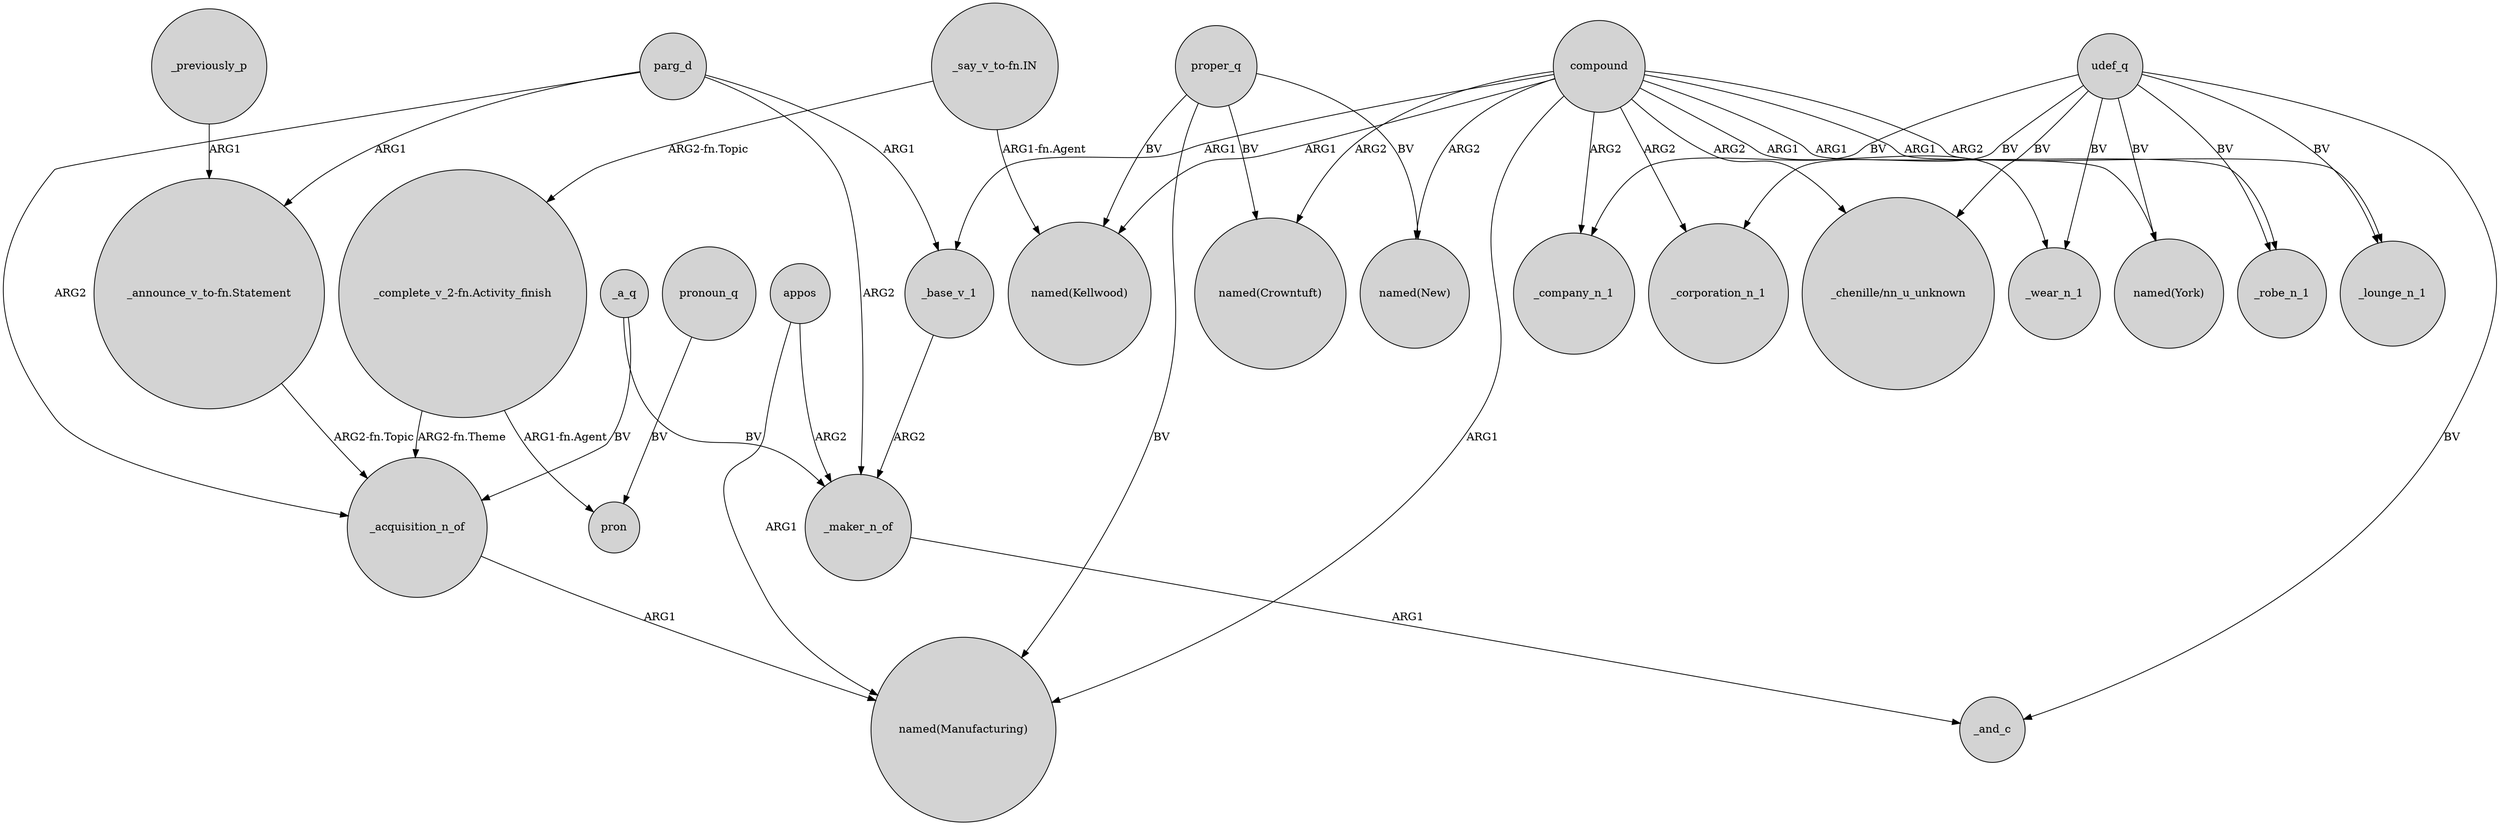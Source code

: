 digraph {
	node [shape=circle style=filled]
	_maker_n_of -> _and_c [label=ARG1]
	compound -> "named(New)" [label=ARG2]
	parg_d -> _acquisition_n_of [label=ARG2]
	udef_q -> _robe_n_1 [label=BV]
	compound -> "named(Manufacturing)" [label=ARG1]
	proper_q -> "named(Crowntuft)" [label=BV]
	proper_q -> "named(New)" [label=BV]
	compound -> _wear_n_1 [label=ARG1]
	compound -> _company_n_1 [label=ARG2]
	_acquisition_n_of -> "named(Manufacturing)" [label=ARG1]
	"_say_v_to-fn.IN" -> "_complete_v_2-fn.Activity_finish" [label="ARG2-fn.Topic"]
	compound -> _corporation_n_1 [label=ARG2]
	parg_d -> _maker_n_of [label=ARG2]
	appos -> _maker_n_of [label=ARG2]
	_base_v_1 -> _maker_n_of [label=ARG2]
	compound -> "named(Kellwood)" [label=ARG1]
	_previously_p -> "_announce_v_to-fn.Statement" [label=ARG1]
	"_complete_v_2-fn.Activity_finish" -> pron [label="ARG1-fn.Agent"]
	pronoun_q -> pron [label=BV]
	udef_q -> _corporation_n_1 [label=BV]
	parg_d -> "_announce_v_to-fn.Statement" [label=ARG1]
	compound -> "named(Crowntuft)" [label=ARG2]
	compound -> "named(York)" [label=ARG1]
	compound -> _lounge_n_1 [label=ARG2]
	compound -> _base_v_1 [label=ARG1]
	udef_q -> "named(York)" [label=BV]
	proper_q -> "named(Manufacturing)" [label=BV]
	compound -> _robe_n_1 [label=ARG1]
	udef_q -> "_chenille/nn_u_unknown" [label=BV]
	_a_q -> _maker_n_of [label=BV]
	appos -> "named(Manufacturing)" [label=ARG1]
	"_announce_v_to-fn.Statement" -> _acquisition_n_of [label="ARG2-fn.Topic"]
	parg_d -> _base_v_1 [label=ARG1]
	proper_q -> "named(Kellwood)" [label=BV]
	"_complete_v_2-fn.Activity_finish" -> _acquisition_n_of [label="ARG2-fn.Theme"]
	udef_q -> _and_c [label=BV]
	udef_q -> _wear_n_1 [label=BV]
	udef_q -> _lounge_n_1 [label=BV]
	"_say_v_to-fn.IN" -> "named(Kellwood)" [label="ARG1-fn.Agent"]
	udef_q -> _company_n_1 [label=BV]
	_a_q -> _acquisition_n_of [label=BV]
	compound -> "_chenille/nn_u_unknown" [label=ARG2]
}
